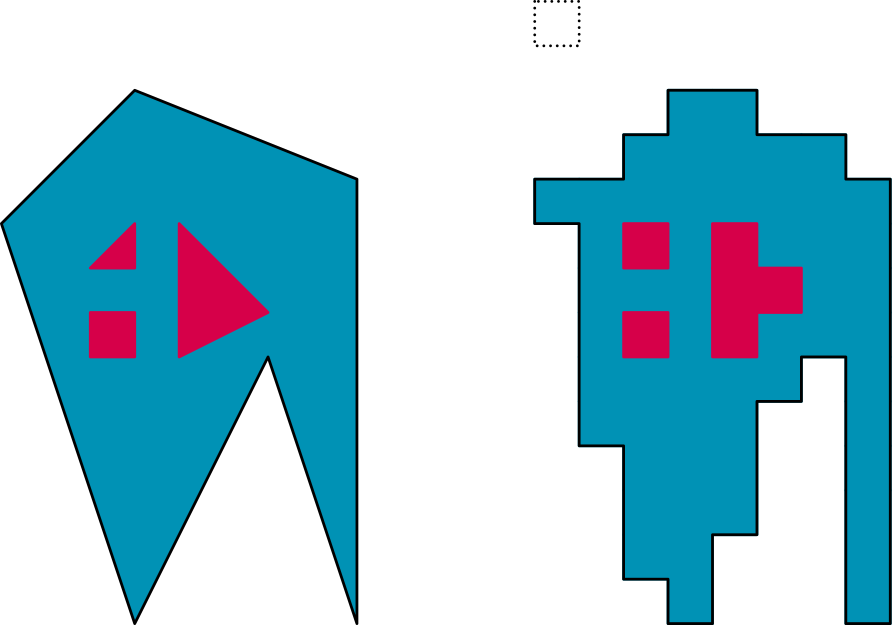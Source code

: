<?xml version="1.0"?>
<!DOCTYPE ipe SYSTEM "ipe.dtd">
<ipe version="70206" creator="Ipe 7.2.9">
<info created="D:20180223144145" modified="D:20190415135734"/>
<ipestyle name="bettinacolors">
<color name="Bettina blue" value="0 0.4 0.796"/>
<color name="Bettina green" value="0.282 0.557 0"/>
<color name="Bettina yellow" value="1 0.604 0"/>
<color name="Bettina red" value="0.836 0 0.289"/>
</ipestyle>
<ipestyle name="tuecolors">
<color name="TUe red" value="0.967 0.192 0.192"/>
<color name="TUe cyan" value="0 0.635 0.871"/>
<color name="TUe blue" value="0 0.4 0.8"/>
<color name="TUe green" value="0.518 0.824 0"/>
<color name="TUe orange" value="1 0.604 0"/>
<color name="TUe darkred" value="0.839 0 0.29"/>
<color name="TUe darkpink" value="0.839 0 0.482"/>
<color name="TUe purple" value="0.678 0.125 0.678"/>
<color name="TUe darkblue" value="0.063 0.063 0.451"/>
<color name="TUe yellow" value="1 0.867 0"/>
<color name="TUe lime" value="0.808 0.875 0"/>
<color name="TUe aqua" value="0 0.675 0.51"/>
<color name="TUe marine" value="0 0.573 0.71"/>
</ipestyle>
<ipestyle name="extendedcolors">
<color name="CB light blue" value="0.651 0.807 0.89"/>
<color name="CB dark blue" value="0.121 0.47 0.705"/>
<color name="CB light green" value="0.698 0.874 0.541"/>
<color name="CB dark green" value="0.2 0.627 0.172"/>
<color name="CB light red" value="0.984 0.603 0.6"/>
<color name="CB dark red" value="0.89 0.102 0.109"/>
<color name="CB light orange" value="0.992 0.749 0.435"/>
<color name="CB dark orange" value="1 0.498 0"/>
<color name="CB light purple" value="0.792 0.698 0.839"/>
<color name="CB dark purple" value="0.415 0.239 0.603"/>
<color name="CB yellow" value="1 1 0.6"/>
<color name="CB brown" value="0.694 0.349 0.157"/>
<color name="CART 1" value="0.145 0.737 0.612"/>
<color name="CART 2" value="0.533 0.78 0.396"/>
<color name="CART 3" value="0.561 0.737 0.757"/>
<color name="CART 4" value="0.604 0.839 0.741"/>
<color name="CART 5" value="0.706 0.592 0.506"/>
<color name="CART 6" value="0.733 0.718 0.349"/>
<color name="CART 7" value="0.831 0.878 0.353"/>
<color name="CART 8" value="0.835 0.725 0.541"/>
<color name="CART 9" value="0.867 0.529 0.475"/>
<color name="CART 10" value="0.996 0.965 0.608"/>
<color name="CART 11" value="0.996 0.859 0.706"/>
<color name="CART 12" value="0.98 0.714 0.58"/>
<color name="CART 13" value="1 0.8 0.302"/>
<color name="Gray 0.0" value="0"/>
<color name="Gray 0.1" value="0.1"/>
<color name="Gray 0.2" value="0.2"/>
<color name="Gray 0.3" value="0.3"/>
<color name="Gray 0.4" value="0.4"/>
<color name="Gray 0.5" value="0.5"/>
<color name="Gray 0.6" value="0.6"/>
<color name="Gray 0.7" value="0.7"/>
<color name="Gray 0.8" value="0.8"/>
<color name="Gray 0.9" value="0.9"/>
<color name="Gray 1.0" value="1"/>
<dashstyle name="W dashed normal" value="[1 1.7] 0"/>
<dashstyle name="W dashed heavier" value="[2 3] 0"/>
<dashstyle name="W dashed fat" value="[3 5.1] 0"/>
<dashstyle name="W dashed ultrafat" value="[5 8.5] 0"/>
<dashstyle name="W dot normal" value="[0.01 0.8] 0"/>
<dashstyle name="W dot heavier" value="[0.01 1.6] 0"/>
<dashstyle name="W dot fat" value="[0.01 2.4] 0"/>
<dashstyle name="W dot ultrafat" value="[0.01 4] 0"/>
</ipestyle>
<ipestyle name="grids">
<gridsize name="1 pt" value="1"/>
<gridsize name="2 pts" value="2"/>
<gridsize name="4 pts" value="4"/>
<gridsize name="8 pts (~3 mm)" value="8"/>
<gridsize name="16 pts (~6 mm)" value="16"/>
<gridsize name="32 pts (~12 mm)" value="32"/>
<gridsize name="10 pts (~3.5 mm)" value="10"/>
<gridsize name="20 pts (~7 mm)" value="20"/>
<gridsize name="14 pts (~5 mm)" value="14"/>
<gridsize name="28 pts (~10 mm)" value="28"/>
<gridsize name="56 pts (~20 mm)" value="56"/>
<anglesize name="90 deg" value="90"/>
<anglesize name="60 deg" value="60"/>
<anglesize name="45 deg" value="45"/>
<anglesize name="30 deg" value="30"/>
<anglesize name="22.5 deg" value="22.5"/>
<anglesize name="10 deg" value="10"/>
<anglesize name="5 deg" value="5"/>
</ipestyle>
<ipestyle name="sizes">
<pen name="heavier" value="0.8"/>
<pen name="fat" value="1.2"/>
<pen name="ultrafat" value="2"/>
<pen name="1" value="1"/>
<pen name="2" value="2"/>
<pen name="3" value="3"/>
<pen name="4" value="4"/>
<pen name="5" value="5"/>
<pen name="6" value="6"/>
<pen name="7" value="7"/>
<pen name="8" value="8"/>
<pen name="9" value="9"/>
<pen name="10" value="10"/>
<symbolsize name="large" value="5"/>
<symbolsize name="1" value="1"/>
<symbolsize name="2" value="2"/>
<symbolsize name="3" value="3"/>
<symbolsize name="4" value="4"/>
<symbolsize name="5" value="5"/>
<symbolsize name="6" value="6"/>
<symbolsize name="7" value="7"/>
<symbolsize name="8" value="8"/>
<symbolsize name="9" value="9"/>
<symbolsize name="10" value="10"/>
<symbolsize name="small" value="2"/>
<symbolsize name="tiny" value="1.1"/>
<arrowsize name="large" value="10"/>
<arrowsize name="small" value="5"/>
<arrowsize name="tiny" value="3"/>
</ipestyle>
<ipestyle name="text">
<textsize name="large" value="\large"/>
<textsize name="small" value="\small"/>
<textsize name="tiny" value="\tiny"/>
<textsize name="Large" value="\Large"/>
<textsize name="LARGE" value="\LARGE"/>
<textsize name="huge" value="\huge"/>
<textsize name="Huge" value="\Huge"/>
<textsize name="footnote" value="\footnotesize"/>
<textstyle name="center" begin="\begin{center}" end="\end{center}"/>
<textstyle name="itemize" begin="\begin{itemize}" end="\end{itemize}"/>
<textstyle name="item" begin="\begin{itemize}\item{}" end="\end{itemize}"/>
</ipestyle>
<ipestyle name="transparency">
<opacity name="10%" value="0.1"/>
<opacity name="20%" value="0.2"/>
<opacity name="30%" value="0.3"/>
<opacity name="40%" value="0.4"/>
<opacity name="50%" value="0.5"/>
<opacity name="60%" value="0.6"/>
<opacity name="70%" value="0.7"/>
<opacity name="80%" value="0.8"/>
<opacity name="90%" value="0.9"/>
</ipestyle>
<ipestyle name="trimmed">
<symbol name="arrow/arc(spx)">
<path stroke="sym-stroke" fill="sym-stroke" pen="sym-pen">
0 0 m
-1 0.333 l
-1 -0.333 l
h
</path>
</symbol>
<symbol name="arrow/farc(spx)">
<path stroke="sym-stroke" fill="white" pen="sym-pen">
0 0 m
-1 0.333 l
-1 -0.333 l
h
</path>
</symbol>
<symbol name="arrow/ptarc(spx)">
<path stroke="sym-stroke" fill="sym-stroke" pen="sym-pen">
0 0 m
-1 0.333 l
-0.8 0 l
-1 -0.333 l
h
</path>
</symbol>
<symbol name="arrow/fptarc(spx)">
<path stroke="sym-stroke" fill="white" pen="sym-pen">
0 0 m
-1 0.333 l
-0.8 0 l
-1 -0.333 l
h
</path>
</symbol>
<symbol name="mark/circle(sx)" transformations="translations">
<path fill="sym-stroke">
0.6 0 0 0.6 0 0 e
0.4 0 0 0.4 0 0 e
</path>
</symbol>
<symbol name="mark/disk(sx)" transformations="translations">
<path fill="sym-stroke">
0.6 0 0 0.6 0 0 e
</path>
</symbol>
<symbol name="mark/fdisk(sfx)" transformations="translations">
<group>
<path fill="sym-fill">
0.5 0 0 0.5 0 0 e
</path>
<path fill="sym-stroke" fillrule="eofill">
0.6 0 0 0.6 0 0 e
0.4 0 0 0.4 0 0 e
</path>
</group>
</symbol>
<symbol name="mark/box(sx)" transformations="translations">
<path fill="sym-stroke" fillrule="eofill">
-0.6 -0.6 m
0.6 -0.6 l
0.6 0.6 l
-0.6 0.6 l
h
-0.4 -0.4 m
0.4 -0.4 l
0.4 0.4 l
-0.4 0.4 l
h
</path>
</symbol>
<symbol name="mark/square(sx)" transformations="translations">
<path fill="sym-stroke">
-0.6 -0.6 m
0.6 -0.6 l
0.6 0.6 l
-0.6 0.6 l
h
</path>
</symbol>
<symbol name="mark/fsquare(sfx)" transformations="translations">
<group>
<path fill="sym-fill">
-0.5 -0.5 m
0.5 -0.5 l
0.5 0.5 l
-0.5 0.5 l
h
</path>
<path fill="sym-stroke" fillrule="eofill">
-0.6 -0.6 m
0.6 -0.6 l
0.6 0.6 l
-0.6 0.6 l
h
-0.4 -0.4 m
0.4 -0.4 l
0.4 0.4 l
-0.4 0.4 l
h
</path>
</group>
</symbol>
<symbol name="mark/cross(sx)" transformations="translations">
<group>
<path fill="sym-stroke">
-0.43 -0.57 m
0.57 0.43 l
0.43 0.57 l
-0.57 -0.43 l
h
</path>
<path fill="sym-stroke">
-0.43 0.57 m
0.57 -0.43 l
0.43 -0.57 l
-0.57 0.43 l
h
</path>
</group>
</symbol>
<symbol name="arrow/fnormal(spx)">
<path stroke="sym-stroke" fill="white" pen="sym-pen">
0 0 m
-1 0.333 l
-1 -0.333 l
h
</path>
</symbol>
<symbol name="arrow/pointed(spx)">
<path stroke="sym-stroke" fill="sym-stroke" pen="sym-pen">
0 0 m
-1 0.333 l
-0.8 0 l
-1 -0.333 l
h
</path>
</symbol>
<symbol name="arrow/fpointed(spx)">
<path stroke="sym-stroke" fill="white" pen="sym-pen">
0 0 m
-1 0.333 l
-0.8 0 l
-1 -0.333 l
h
</path>
</symbol>
<symbol name="arrow/linear(spx)">
<path stroke="sym-stroke" pen="sym-pen">
-1 0.333 m
0 0 l
-1 -0.333 l
</path>
</symbol>
<symbol name="arrow/fdouble(spx)">
<path stroke="sym-stroke" fill="white" pen="sym-pen">
0 0 m
-1 0.333 l
-1 -0.333 l
h
-1 0 m
-2 0.333 l
-2 -0.333 l
h
</path>
</symbol>
<symbol name="arrow/double(spx)">
<path stroke="sym-stroke" fill="sym-stroke" pen="sym-pen">
0 0 m
-1 0.333 l
-1 -0.333 l
h
-1 0 m
-2 0.333 l
-2 -0.333 l
h
</path>
</symbol>
<tiling name="falling" angle="-60" step="4" width="1"/>
<tiling name="rising" angle="30" step="4" width="1"/>
</ipestyle>
<page>
<layer name="alpha"/>
<view layers="alpha" active="alpha"/>
<path layer="alpha" stroke="black" fill="TUe marine" pen="1" cap="1" join="1">
128 768 m
48 800 l
0 752 l
48 608 l
96 704 l
128 608 l
128 768 l
</path>
<path stroke="Bettina red" fill="Bettina red" pen="1" cap="1" join="1">
48 752 m
32 736 l
48 736 l
48 752 l
</path>
<path stroke="Bettina red" fill="Bettina red" pen="1" cap="1" join="1">
64 752 m
64 704 l
96 720 l
80 736 l
64 752 l
64 752 l
</path>
<path stroke="Bettina red" fill="Bettina red" pen="1" cap="1" join="1">
48 720 m
32 720 l
32 704 l
48 704 l
48 720 l
</path>
<path stroke="TUe marine" fill="TUe marine" pen="1" cap="1" join="1">
208 768 m
208 752 l
224 752 l
224 768 l
h
</path>
<path stroke="TUe marine" fill="TUe marine" pen="1" cap="1" join="1">
208 752 m
208 736 l
224 736 l
224 752 l
h
</path>
<path stroke="TUe marine" fill="TUe marine" pen="1" cap="1" join="1">
224 768 m
224 752 l
240 752 l
240 768 l
h
</path>
<path stroke="TUe marine" fill="TUe marine" pen="1" cap="1" join="1">
224 752 m
224 736 l
240 736 l
240 752 l
h
</path>
<path stroke="TUe marine" fill="TUe marine" pen="1" cap="1" join="1">
240 736 m
240 720 l
224 720 l
224 736 l
h
</path>
<path stroke="TUe marine" fill="TUe marine" pen="1" cap="1" join="1">
224 720 m
224 704 l
240 704 l
240 720 l
h
</path>
<path stroke="TUe marine" fill="TUe marine" pen="1" cap="1" join="1">
240 704 m
240 688 l
256 688 l
256 704 l
h
</path>
<path stroke="TUe marine" fill="TUe marine" pen="1" cap="1" join="1">
240 784 m
240 768 l
256 768 l
256 784 l
h
</path>
<path stroke="TUe marine" fill="TUe marine" pen="1" cap="1" join="1">
240 784 m
240 768 l
224 768 l
224 784 l
h
</path>
<path stroke="TUe marine" fill="TUe marine" pen="1" cap="1" join="1">
240 800 m
240 784 l
256 784 l
256 800 l
h
</path>
<path stroke="TUe marine" fill="TUe marine" pen="1" cap="1" join="1">
256 800 m
256 784 l
272 784 l
272 800 l
h
</path>
<path stroke="TUe marine" fill="TUe marine" pen="1" cap="1" join="1">
272 784 m
272 768 l
288 768 l
288 784 l
h
</path>
<path stroke="TUe marine" fill="TUe marine" pen="1" cap="1" join="1">
272 784 m
272 768 l
256 768 l
256 784 l
h
</path>
<path stroke="TUe marine" fill="TUe marine" pen="1" cap="1" join="1">
288 784 m
288 768 l
304 768 l
304 784 l
h
</path>
<path stroke="TUe marine" fill="TUe marine" pen="1" cap="1" join="1">
304 768 m
304 752 l
320 752 l
320 768 l
h
</path>
<path stroke="TUe marine" fill="TUe marine" pen="1" cap="1" join="1">
208 752 m
208 768 l
192 768 l
192 752 l
h
</path>
<path stroke="TUe marine" fill="TUe marine" pen="1" cap="1" join="1">
320 752 m
320 736 l
304 736 l
304 752 l
h
</path>
<path stroke="TUe marine" fill="TUe marine" pen="1" cap="1" join="1">
304 736 m
304 720 l
320 720 l
320 736 l
h
</path>
<path stroke="TUe marine" fill="TUe marine" pen="1" cap="1" join="1">
320 720 m
320 704 l
304 704 l
304 720 l
h
</path>
<path stroke="TUe marine" fill="TUe marine" pen="1" cap="1" join="1">
304 704 m
304 688 l
320 688 l
320 704 l
h
</path>
<path stroke="TUe marine" fill="TUe marine" pen="1" cap="1" join="1">
320 688 m
320 672 l
304 672 l
304 688 l
h
</path>
<path stroke="TUe marine" fill="TUe marine" pen="1" cap="1" join="1">
304 672 m
304 656 l
320 656 l
320 672 l
h
</path>
<path stroke="TUe marine" fill="TUe marine" pen="1" cap="1" join="1">
320 656 m
320 608 l
304 608 l
304 656 l
h
</path>
<path stroke="TUe marine" fill="TUe marine" pen="1" cap="1" join="1">
224 704 m
224 688 l
240 688 l
240 704 l
h
</path>
<path stroke="TUe marine" fill="TUe marine" pen="1" cap="1" join="1">
224 688 m
224 672 l
240 672 l
240 688 l
h
</path>
<path stroke="TUe marine" fill="TUe marine" pen="1" cap="1" join="1">
256 688 m
256 672 l
240 672 l
240 688 l
h
</path>
<path stroke="TUe marine" fill="TUe marine" pen="1" cap="1" join="1">
256 672 m
256 656 l
240 656 l
240 672 l
h
</path>
<path stroke="TUe marine" fill="TUe marine" pen="1" cap="1" join="1">
224 672 m
224 656 l
240 656 l
240 672 l
h
</path>
<path stroke="TUe marine" fill="TUe marine" pen="1" cap="1" join="1">
256 656 m
256 640 l
240 640 l
240 656 l
h
</path>
<path stroke="TUe marine" fill="TUe marine" pen="1" cap="1" join="1">
224 656 m
224 640 l
240 640 l
240 656 l
h
</path>
<path stroke="TUe marine" fill="TUe marine" pen="1" cap="1" join="1">
256 640 m
256 624 l
240 624 l
240 640 l
h
</path>
<path stroke="TUe marine" fill="TUe marine" pen="1" cap="1" join="1">
224 640 m
224 624 l
240 624 l
240 640 l
h
</path>
<path stroke="TUe marine" fill="TUe marine" pen="1" cap="1" join="1">
240 624 m
240 608 l
256 608 l
256 624 l
h
</path>
<path stroke="TUe marine" fill="TUe marine" pen="1" cap="1" join="1">
304 704 m
304 768 l
240 768 l
240 704 l
h
</path>
<path stroke="TUe marine" fill="TUe marine" pen="1" cap="1" join="1">
272 640 m
272 704 l
256 704 l
256 640 l
h
</path>
<path stroke="TUe marine" fill="TUe marine" pen="1" cap="1" join="1">
288 704 m
288 688 l
272 688 l
272 704 l
h
</path>
<path stroke="TUe marine" fill="TUe marine" pen="1" cap="1" join="1">
208 736 m
208 720 l
224 720 l
224 736 l
h
</path>
<path stroke="TUe marine" fill="TUe marine" pen="1" cap="1" join="1">
208 720 m
208 704 l
224 704 l
224 720 l
h
</path>
<path stroke="TUe marine" fill="TUe marine" pen="1" cap="1" join="1">
208 704 m
208 688 l
224 688 l
224 704 l
h
</path>
<path stroke="TUe marine" fill="TUe marine" pen="1" cap="1" join="1">
208 688 m
208 672 l
224 672 l
224 688 l
h
</path>
<path stroke="Bettina red" fill="Bettina red" pen="1" cap="1" join="1">
224 704 m
224 720 l
240 720 l
240 704 l
h
</path>
<path stroke="Bettina red" fill="Bettina red" pen="1" cap="1" join="1">
240 736 m
240 752 l
224 752 l
224 736 l
h
</path>
<path stroke="Bettina red" fill="Bettina red" pen="1" cap="1" join="1">
256 752 m
256 736 l
272 736 l
272 752 l
h
</path>
<path stroke="Bettina red" fill="Bettina red" pen="1" cap="1" join="1">
256 736 m
256 720 l
272 720 l
272 736 l
h
</path>
<path stroke="Bettina red" fill="Bettina red" pen="1" cap="1" join="1">
256 720 m
256 704 l
272 704 l
272 720 l
h
</path>
<path stroke="Bettina red" fill="Bettina red" pen="1" cap="1" join="1">
272 736 m
272 720 l
288 720 l
288 736 l
h
</path>
<path stroke="black" pen="1" cap="1" join="1">
272 800 m
240 800 l
240 784 l
224 784 l
224 768 l
192 768 l
192 752 l
208 752 l
208 672 l
224 672 l
224 624 l
240 624 l
240 608 l
256 608 l
256 640 l
272 640 l
272 688 l
288 688 l
288 704 l
304 704 l
304 608 l
320 608 l
320 768 l
304 768 l
304 784 l
272 784 l
272 800 l
</path>
<path stroke="black" dash="W dot fat" pen="1" cap="1" join="1">
192 832 m
192 816 l
208 816 l
208 832 l
192 832 l
</path>
</page>
</ipe>
